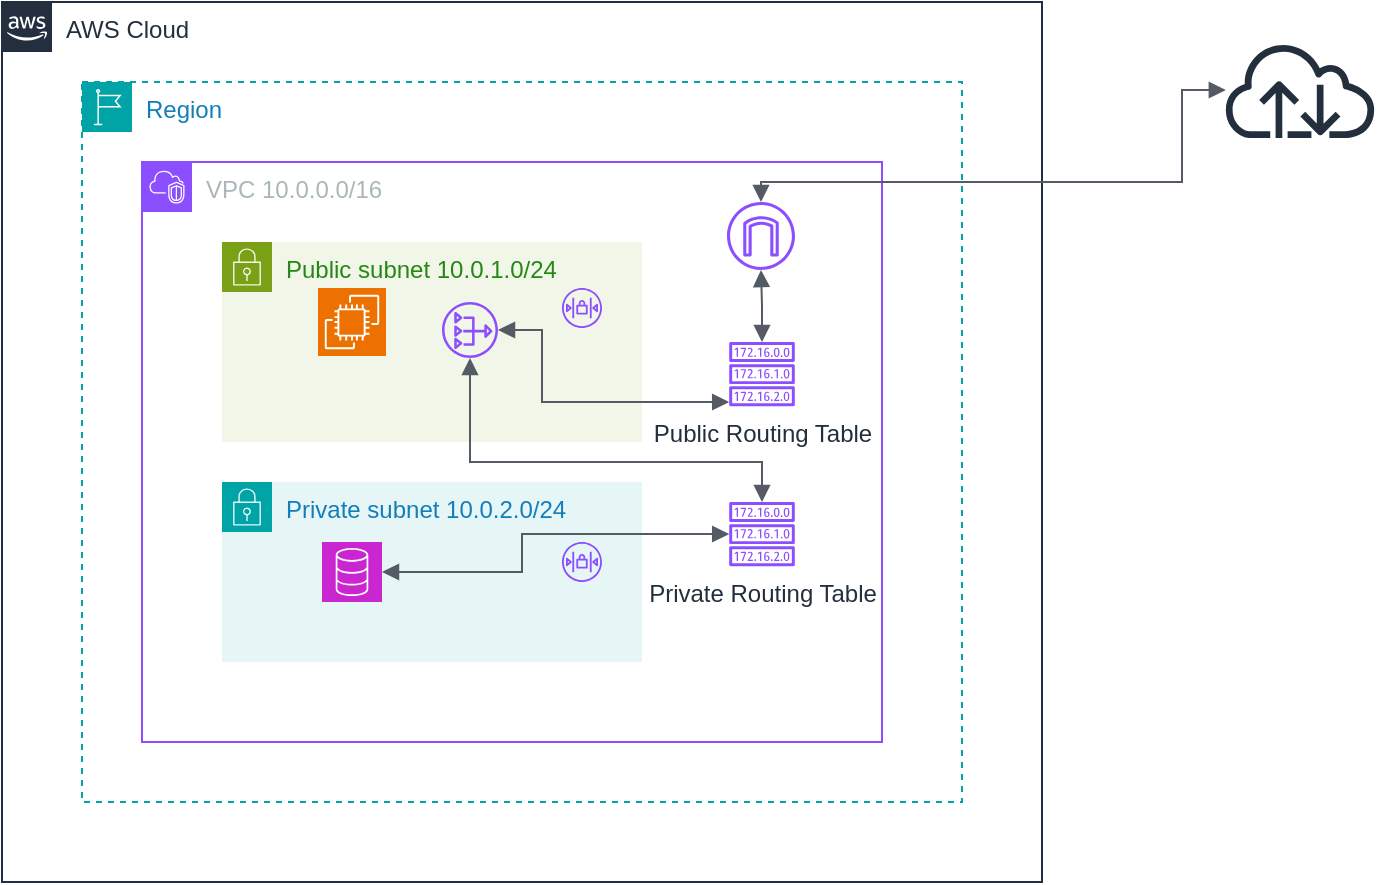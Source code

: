 <mxfile version="24.2.5" type="github">
  <diagram name="Page-1" id="vzyQNJ5mFGqe8O9gfs7n">
    <mxGraphModel dx="1002" dy="617" grid="1" gridSize="10" guides="1" tooltips="1" connect="1" arrows="1" fold="1" page="1" pageScale="1" pageWidth="850" pageHeight="1100" math="0" shadow="0">
      <root>
        <mxCell id="0" />
        <mxCell id="1" parent="0" />
        <mxCell id="FnUP0mPTj1-Q6ldSBi1f-1" value="AWS Cloud" style="points=[[0,0],[0.25,0],[0.5,0],[0.75,0],[1,0],[1,0.25],[1,0.5],[1,0.75],[1,1],[0.75,1],[0.5,1],[0.25,1],[0,1],[0,0.75],[0,0.5],[0,0.25]];outlineConnect=0;gradientColor=none;html=1;whiteSpace=wrap;fontSize=12;fontStyle=0;container=1;pointerEvents=0;collapsible=0;recursiveResize=0;shape=mxgraph.aws4.group;grIcon=mxgraph.aws4.group_aws_cloud_alt;strokeColor=#232F3E;fillColor=none;verticalAlign=top;align=left;spacingLeft=30;fontColor=#232F3E;dashed=0;" vertex="1" parent="1">
          <mxGeometry x="40" y="40" width="520" height="440" as="geometry" />
        </mxCell>
        <mxCell id="FnUP0mPTj1-Q6ldSBi1f-2" value="Region" style="points=[[0,0],[0.25,0],[0.5,0],[0.75,0],[1,0],[1,0.25],[1,0.5],[1,0.75],[1,1],[0.75,1],[0.5,1],[0.25,1],[0,1],[0,0.75],[0,0.5],[0,0.25]];outlineConnect=0;gradientColor=none;html=1;whiteSpace=wrap;fontSize=12;fontStyle=0;container=1;pointerEvents=0;collapsible=0;recursiveResize=0;shape=mxgraph.aws4.group;grIcon=mxgraph.aws4.group_region;strokeColor=#00A4A6;fillColor=none;verticalAlign=top;align=left;spacingLeft=30;fontColor=#147EBA;dashed=1;" vertex="1" parent="1">
          <mxGeometry x="80" y="80" width="440" height="360" as="geometry" />
        </mxCell>
        <mxCell id="FnUP0mPTj1-Q6ldSBi1f-3" value="VPC 10.0.0.0/16" style="points=[[0,0],[0.25,0],[0.5,0],[0.75,0],[1,0],[1,0.25],[1,0.5],[1,0.75],[1,1],[0.75,1],[0.5,1],[0.25,1],[0,1],[0,0.75],[0,0.5],[0,0.25]];outlineConnect=0;gradientColor=none;html=1;whiteSpace=wrap;fontSize=12;fontStyle=0;container=1;pointerEvents=0;collapsible=0;recursiveResize=0;shape=mxgraph.aws4.group;grIcon=mxgraph.aws4.group_vpc2;strokeColor=#8C4FFF;fillColor=none;verticalAlign=top;align=left;spacingLeft=30;fontColor=#AAB7B8;dashed=0;" vertex="1" parent="FnUP0mPTj1-Q6ldSBi1f-2">
          <mxGeometry x="30" y="40" width="370" height="290" as="geometry" />
        </mxCell>
        <mxCell id="FnUP0mPTj1-Q6ldSBi1f-4" value="Public subnet 10.0.1.0/24" style="points=[[0,0],[0.25,0],[0.5,0],[0.75,0],[1,0],[1,0.25],[1,0.5],[1,0.75],[1,1],[0.75,1],[0.5,1],[0.25,1],[0,1],[0,0.75],[0,0.5],[0,0.25]];outlineConnect=0;gradientColor=none;html=1;whiteSpace=wrap;fontSize=12;fontStyle=0;container=1;pointerEvents=0;collapsible=0;recursiveResize=0;shape=mxgraph.aws4.group;grIcon=mxgraph.aws4.group_security_group;grStroke=0;strokeColor=#7AA116;fillColor=#F2F6E8;verticalAlign=top;align=left;spacingLeft=30;fontColor=#248814;dashed=0;" vertex="1" parent="FnUP0mPTj1-Q6ldSBi1f-3">
          <mxGeometry x="40" y="40" width="210" height="100" as="geometry" />
        </mxCell>
        <mxCell id="FnUP0mPTj1-Q6ldSBi1f-8" value="" style="sketch=0;points=[[0,0,0],[0.25,0,0],[0.5,0,0],[0.75,0,0],[1,0,0],[0,1,0],[0.25,1,0],[0.5,1,0],[0.75,1,0],[1,1,0],[0,0.25,0],[0,0.5,0],[0,0.75,0],[1,0.25,0],[1,0.5,0],[1,0.75,0]];outlineConnect=0;fontColor=#232F3E;fillColor=#ED7100;strokeColor=#ffffff;dashed=0;verticalLabelPosition=bottom;verticalAlign=top;align=center;html=1;fontSize=12;fontStyle=0;aspect=fixed;shape=mxgraph.aws4.resourceIcon;resIcon=mxgraph.aws4.ec2;" vertex="1" parent="FnUP0mPTj1-Q6ldSBi1f-4">
          <mxGeometry x="48" y="23" width="34" height="34" as="geometry" />
        </mxCell>
        <mxCell id="FnUP0mPTj1-Q6ldSBi1f-12" value="" style="sketch=0;outlineConnect=0;fontColor=#232F3E;gradientColor=none;fillColor=#8C4FFF;strokeColor=none;dashed=0;verticalLabelPosition=bottom;verticalAlign=top;align=center;html=1;fontSize=12;fontStyle=0;aspect=fixed;pointerEvents=1;shape=mxgraph.aws4.network_access_control_list;" vertex="1" parent="FnUP0mPTj1-Q6ldSBi1f-4">
          <mxGeometry x="170" y="23" width="20" height="20" as="geometry" />
        </mxCell>
        <mxCell id="FnUP0mPTj1-Q6ldSBi1f-13" value="" style="sketch=0;outlineConnect=0;fontColor=#232F3E;gradientColor=none;fillColor=#8C4FFF;strokeColor=none;dashed=0;verticalLabelPosition=bottom;verticalAlign=top;align=center;html=1;fontSize=12;fontStyle=0;aspect=fixed;pointerEvents=1;shape=mxgraph.aws4.nat_gateway;" vertex="1" parent="FnUP0mPTj1-Q6ldSBi1f-4">
          <mxGeometry x="110" y="30" width="28" height="28" as="geometry" />
        </mxCell>
        <mxCell id="FnUP0mPTj1-Q6ldSBi1f-7" value="Private subnet 10.0.2.0/24" style="points=[[0,0],[0.25,0],[0.5,0],[0.75,0],[1,0],[1,0.25],[1,0.5],[1,0.75],[1,1],[0.75,1],[0.5,1],[0.25,1],[0,1],[0,0.75],[0,0.5],[0,0.25]];outlineConnect=0;gradientColor=none;html=1;whiteSpace=wrap;fontSize=12;fontStyle=0;container=1;pointerEvents=0;collapsible=0;recursiveResize=0;shape=mxgraph.aws4.group;grIcon=mxgraph.aws4.group_security_group;grStroke=0;strokeColor=#00A4A6;fillColor=#E6F6F7;verticalAlign=top;align=left;spacingLeft=30;fontColor=#147EBA;dashed=0;" vertex="1" parent="FnUP0mPTj1-Q6ldSBi1f-3">
          <mxGeometry x="40" y="160" width="210" height="90" as="geometry" />
        </mxCell>
        <mxCell id="FnUP0mPTj1-Q6ldSBi1f-9" value="" style="sketch=0;points=[[0,0,0],[0.25,0,0],[0.5,0,0],[0.75,0,0],[1,0,0],[0,1,0],[0.25,1,0],[0.5,1,0],[0.75,1,0],[1,1,0],[0,0.25,0],[0,0.5,0],[0,0.75,0],[1,0.25,0],[1,0.5,0],[1,0.75,0]];outlineConnect=0;fontColor=#232F3E;fillColor=#C925D1;strokeColor=#ffffff;dashed=0;verticalLabelPosition=bottom;verticalAlign=top;align=center;html=1;fontSize=12;fontStyle=0;aspect=fixed;shape=mxgraph.aws4.resourceIcon;resIcon=mxgraph.aws4.database;" vertex="1" parent="FnUP0mPTj1-Q6ldSBi1f-7">
          <mxGeometry x="50" y="30" width="30" height="30" as="geometry" />
        </mxCell>
        <mxCell id="FnUP0mPTj1-Q6ldSBi1f-11" value="" style="sketch=0;outlineConnect=0;fontColor=#232F3E;gradientColor=none;fillColor=#8C4FFF;strokeColor=none;dashed=0;verticalLabelPosition=bottom;verticalAlign=top;align=center;html=1;fontSize=12;fontStyle=0;aspect=fixed;pointerEvents=1;shape=mxgraph.aws4.network_access_control_list;" vertex="1" parent="FnUP0mPTj1-Q6ldSBi1f-7">
          <mxGeometry x="170" y="30" width="20" height="20" as="geometry" />
        </mxCell>
        <mxCell id="FnUP0mPTj1-Q6ldSBi1f-15" value="Private Routing Table" style="sketch=0;outlineConnect=0;fontColor=#232F3E;gradientColor=none;fillColor=#8C4FFF;strokeColor=none;dashed=0;verticalLabelPosition=bottom;verticalAlign=top;align=center;html=1;fontSize=12;fontStyle=0;aspect=fixed;pointerEvents=1;shape=mxgraph.aws4.route_table;" vertex="1" parent="FnUP0mPTj1-Q6ldSBi1f-3">
          <mxGeometry x="293.5" y="170" width="33" height="32.15" as="geometry" />
        </mxCell>
        <mxCell id="FnUP0mPTj1-Q6ldSBi1f-17" value="" style="edgeStyle=orthogonalEdgeStyle;html=1;endArrow=block;elbow=vertical;startArrow=block;startFill=1;endFill=1;strokeColor=#545B64;rounded=0;exitX=1;exitY=0.5;exitDx=0;exitDy=0;exitPerimeter=0;" edge="1" parent="FnUP0mPTj1-Q6ldSBi1f-3" source="FnUP0mPTj1-Q6ldSBi1f-9" target="FnUP0mPTj1-Q6ldSBi1f-15">
          <mxGeometry width="100" relative="1" as="geometry">
            <mxPoint x="260" y="200" as="sourcePoint" />
            <mxPoint x="360" y="200" as="targetPoint" />
            <Array as="points">
              <mxPoint x="190" y="205" />
              <mxPoint x="190" y="186" />
            </Array>
          </mxGeometry>
        </mxCell>
        <mxCell id="FnUP0mPTj1-Q6ldSBi1f-18" value="" style="edgeStyle=orthogonalEdgeStyle;html=1;endArrow=block;elbow=vertical;startArrow=block;startFill=1;endFill=1;strokeColor=#545B64;rounded=0;" edge="1" parent="FnUP0mPTj1-Q6ldSBi1f-3" source="FnUP0mPTj1-Q6ldSBi1f-13" target="FnUP0mPTj1-Q6ldSBi1f-15">
          <mxGeometry width="100" relative="1" as="geometry">
            <mxPoint x="260" y="200" as="sourcePoint" />
            <mxPoint x="360" y="200" as="targetPoint" />
            <Array as="points">
              <mxPoint x="164" y="150" />
              <mxPoint x="310" y="150" />
            </Array>
          </mxGeometry>
        </mxCell>
        <mxCell id="FnUP0mPTj1-Q6ldSBi1f-21" value="" style="sketch=0;outlineConnect=0;fontColor=#232F3E;gradientColor=none;fillColor=#8C4FFF;strokeColor=none;dashed=0;verticalLabelPosition=bottom;verticalAlign=top;align=center;html=1;fontSize=12;fontStyle=0;aspect=fixed;pointerEvents=1;shape=mxgraph.aws4.internet_gateway;" vertex="1" parent="FnUP0mPTj1-Q6ldSBi1f-3">
          <mxGeometry x="292.5" y="20" width="34" height="34" as="geometry" />
        </mxCell>
        <mxCell id="FnUP0mPTj1-Q6ldSBi1f-25" value="Public Routing Table" style="sketch=0;outlineConnect=0;fontColor=#232F3E;gradientColor=none;fillColor=#8C4FFF;strokeColor=none;dashed=0;verticalLabelPosition=bottom;verticalAlign=top;align=center;html=1;fontSize=12;fontStyle=0;aspect=fixed;pointerEvents=1;shape=mxgraph.aws4.route_table;" vertex="1" parent="FnUP0mPTj1-Q6ldSBi1f-3">
          <mxGeometry x="293.5" y="90" width="33" height="32.15" as="geometry" />
        </mxCell>
        <mxCell id="FnUP0mPTj1-Q6ldSBi1f-28" value="" style="edgeStyle=orthogonalEdgeStyle;html=1;endArrow=block;elbow=vertical;startArrow=block;startFill=1;endFill=1;strokeColor=#545B64;rounded=0;" edge="1" parent="FnUP0mPTj1-Q6ldSBi1f-3" source="FnUP0mPTj1-Q6ldSBi1f-25" target="FnUP0mPTj1-Q6ldSBi1f-21">
          <mxGeometry width="100" relative="1" as="geometry">
            <mxPoint x="260" y="200" as="sourcePoint" />
            <mxPoint x="360" y="200" as="targetPoint" />
          </mxGeometry>
        </mxCell>
        <mxCell id="FnUP0mPTj1-Q6ldSBi1f-29" value="" style="edgeStyle=orthogonalEdgeStyle;html=1;endArrow=block;elbow=vertical;startArrow=block;startFill=1;endFill=1;strokeColor=#545B64;rounded=0;" edge="1" parent="FnUP0mPTj1-Q6ldSBi1f-3" source="FnUP0mPTj1-Q6ldSBi1f-13" target="FnUP0mPTj1-Q6ldSBi1f-25">
          <mxGeometry width="100" relative="1" as="geometry">
            <mxPoint x="260" y="200" as="sourcePoint" />
            <mxPoint x="360" y="200" as="targetPoint" />
            <Array as="points">
              <mxPoint x="200" y="84" />
              <mxPoint x="200" y="120" />
            </Array>
          </mxGeometry>
        </mxCell>
        <mxCell id="FnUP0mPTj1-Q6ldSBi1f-23" value="" style="sketch=0;outlineConnect=0;fontColor=#232F3E;gradientColor=none;fillColor=#232F3D;strokeColor=none;dashed=0;verticalLabelPosition=bottom;verticalAlign=top;align=center;html=1;fontSize=12;fontStyle=0;aspect=fixed;pointerEvents=1;shape=mxgraph.aws4.internet;" vertex="1" parent="1">
          <mxGeometry x="650" y="60" width="78" height="48" as="geometry" />
        </mxCell>
        <mxCell id="FnUP0mPTj1-Q6ldSBi1f-24" value="" style="edgeStyle=orthogonalEdgeStyle;html=1;endArrow=block;elbow=vertical;startArrow=block;startFill=1;endFill=1;strokeColor=#545B64;rounded=0;" edge="1" parent="1" source="FnUP0mPTj1-Q6ldSBi1f-21" target="FnUP0mPTj1-Q6ldSBi1f-23">
          <mxGeometry width="100" relative="1" as="geometry">
            <mxPoint x="370" y="320" as="sourcePoint" />
            <mxPoint x="470" y="320" as="targetPoint" />
            <Array as="points">
              <mxPoint x="420" y="130" />
              <mxPoint x="630" y="130" />
              <mxPoint x="630" y="84" />
            </Array>
          </mxGeometry>
        </mxCell>
      </root>
    </mxGraphModel>
  </diagram>
</mxfile>

